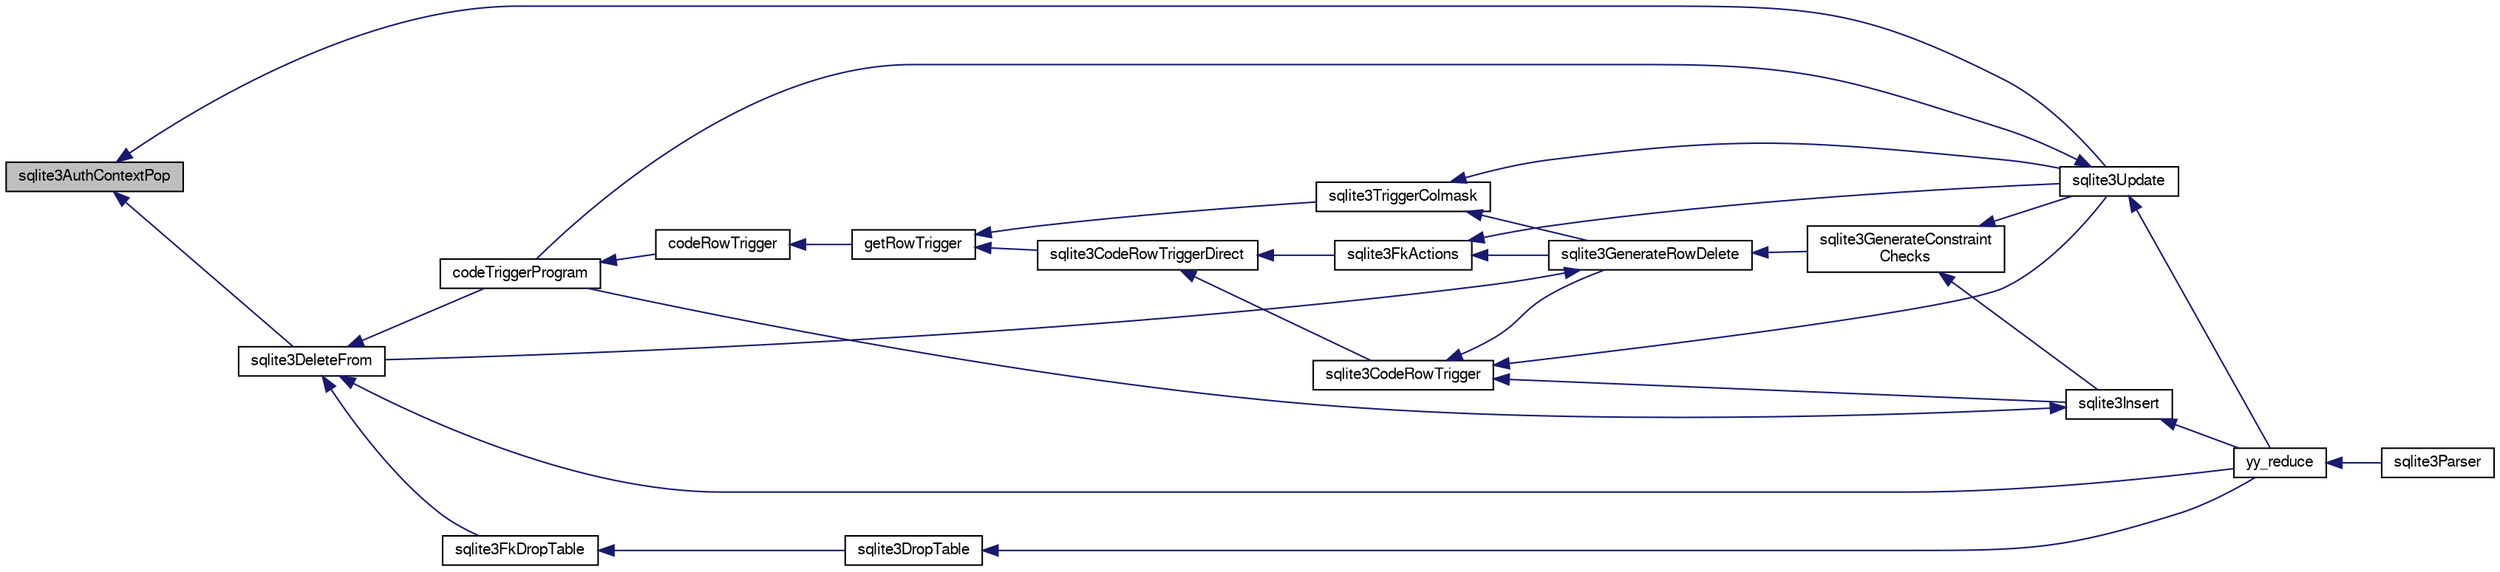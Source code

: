 digraph "sqlite3AuthContextPop"
{
  edge [fontname="FreeSans",fontsize="10",labelfontname="FreeSans",labelfontsize="10"];
  node [fontname="FreeSans",fontsize="10",shape=record];
  rankdir="LR";
  Node424673 [label="sqlite3AuthContextPop",height=0.2,width=0.4,color="black", fillcolor="grey75", style="filled", fontcolor="black"];
  Node424673 -> Node424674 [dir="back",color="midnightblue",fontsize="10",style="solid",fontname="FreeSans"];
  Node424674 [label="sqlite3DeleteFrom",height=0.2,width=0.4,color="black", fillcolor="white", style="filled",URL="$sqlite3_8c.html#ab9b4b45349188b49eabb23f94608a091"];
  Node424674 -> Node424675 [dir="back",color="midnightblue",fontsize="10",style="solid",fontname="FreeSans"];
  Node424675 [label="sqlite3FkDropTable",height=0.2,width=0.4,color="black", fillcolor="white", style="filled",URL="$sqlite3_8c.html#a1218c6fc74e89152ceaa4760e82f5ef9"];
  Node424675 -> Node424676 [dir="back",color="midnightblue",fontsize="10",style="solid",fontname="FreeSans"];
  Node424676 [label="sqlite3DropTable",height=0.2,width=0.4,color="black", fillcolor="white", style="filled",URL="$sqlite3_8c.html#a5534f77364b5568783c0e50db3c9defb"];
  Node424676 -> Node424677 [dir="back",color="midnightblue",fontsize="10",style="solid",fontname="FreeSans"];
  Node424677 [label="yy_reduce",height=0.2,width=0.4,color="black", fillcolor="white", style="filled",URL="$sqlite3_8c.html#a7c419a9b25711c666a9a2449ef377f14"];
  Node424677 -> Node424678 [dir="back",color="midnightblue",fontsize="10",style="solid",fontname="FreeSans"];
  Node424678 [label="sqlite3Parser",height=0.2,width=0.4,color="black", fillcolor="white", style="filled",URL="$sqlite3_8c.html#a0327d71a5fabe0b6a343d78a2602e72a"];
  Node424674 -> Node424679 [dir="back",color="midnightblue",fontsize="10",style="solid",fontname="FreeSans"];
  Node424679 [label="codeTriggerProgram",height=0.2,width=0.4,color="black", fillcolor="white", style="filled",URL="$sqlite3_8c.html#a120801f59d9281d201d2ff4b2606836e"];
  Node424679 -> Node424680 [dir="back",color="midnightblue",fontsize="10",style="solid",fontname="FreeSans"];
  Node424680 [label="codeRowTrigger",height=0.2,width=0.4,color="black", fillcolor="white", style="filled",URL="$sqlite3_8c.html#a463cea5aaaf388b560b206570a0022fc"];
  Node424680 -> Node424681 [dir="back",color="midnightblue",fontsize="10",style="solid",fontname="FreeSans"];
  Node424681 [label="getRowTrigger",height=0.2,width=0.4,color="black", fillcolor="white", style="filled",URL="$sqlite3_8c.html#a69626ef20b540d1a2b19cf56f3f45689"];
  Node424681 -> Node424682 [dir="back",color="midnightblue",fontsize="10",style="solid",fontname="FreeSans"];
  Node424682 [label="sqlite3CodeRowTriggerDirect",height=0.2,width=0.4,color="black", fillcolor="white", style="filled",URL="$sqlite3_8c.html#ad92829f9001bcf89a0299dad5a48acd4"];
  Node424682 -> Node424683 [dir="back",color="midnightblue",fontsize="10",style="solid",fontname="FreeSans"];
  Node424683 [label="sqlite3FkActions",height=0.2,width=0.4,color="black", fillcolor="white", style="filled",URL="$sqlite3_8c.html#a39159bd1623724946c22355ba7f3ef90"];
  Node424683 -> Node424684 [dir="back",color="midnightblue",fontsize="10",style="solid",fontname="FreeSans"];
  Node424684 [label="sqlite3GenerateRowDelete",height=0.2,width=0.4,color="black", fillcolor="white", style="filled",URL="$sqlite3_8c.html#a2c76cbf3027fc18fdbb8cb4cd96b77d9"];
  Node424684 -> Node424674 [dir="back",color="midnightblue",fontsize="10",style="solid",fontname="FreeSans"];
  Node424684 -> Node424685 [dir="back",color="midnightblue",fontsize="10",style="solid",fontname="FreeSans"];
  Node424685 [label="sqlite3GenerateConstraint\lChecks",height=0.2,width=0.4,color="black", fillcolor="white", style="filled",URL="$sqlite3_8c.html#aef639c1e6a0c0a67ca6e7690ad931bd2"];
  Node424685 -> Node424686 [dir="back",color="midnightblue",fontsize="10",style="solid",fontname="FreeSans"];
  Node424686 [label="sqlite3Insert",height=0.2,width=0.4,color="black", fillcolor="white", style="filled",URL="$sqlite3_8c.html#a5b17c9c2000bae6bdff8e6be48d7dc2b"];
  Node424686 -> Node424679 [dir="back",color="midnightblue",fontsize="10",style="solid",fontname="FreeSans"];
  Node424686 -> Node424677 [dir="back",color="midnightblue",fontsize="10",style="solid",fontname="FreeSans"];
  Node424685 -> Node424687 [dir="back",color="midnightblue",fontsize="10",style="solid",fontname="FreeSans"];
  Node424687 [label="sqlite3Update",height=0.2,width=0.4,color="black", fillcolor="white", style="filled",URL="$sqlite3_8c.html#ac5aa67c46e8cc8174566fabe6809fafa"];
  Node424687 -> Node424679 [dir="back",color="midnightblue",fontsize="10",style="solid",fontname="FreeSans"];
  Node424687 -> Node424677 [dir="back",color="midnightblue",fontsize="10",style="solid",fontname="FreeSans"];
  Node424683 -> Node424687 [dir="back",color="midnightblue",fontsize="10",style="solid",fontname="FreeSans"];
  Node424682 -> Node424688 [dir="back",color="midnightblue",fontsize="10",style="solid",fontname="FreeSans"];
  Node424688 [label="sqlite3CodeRowTrigger",height=0.2,width=0.4,color="black", fillcolor="white", style="filled",URL="$sqlite3_8c.html#a37f21393c74de4d01b16761ee9abacd9"];
  Node424688 -> Node424684 [dir="back",color="midnightblue",fontsize="10",style="solid",fontname="FreeSans"];
  Node424688 -> Node424686 [dir="back",color="midnightblue",fontsize="10",style="solid",fontname="FreeSans"];
  Node424688 -> Node424687 [dir="back",color="midnightblue",fontsize="10",style="solid",fontname="FreeSans"];
  Node424681 -> Node424689 [dir="back",color="midnightblue",fontsize="10",style="solid",fontname="FreeSans"];
  Node424689 [label="sqlite3TriggerColmask",height=0.2,width=0.4,color="black", fillcolor="white", style="filled",URL="$sqlite3_8c.html#acace8e99e37ae5e84ea03c65e820c540"];
  Node424689 -> Node424684 [dir="back",color="midnightblue",fontsize="10",style="solid",fontname="FreeSans"];
  Node424689 -> Node424687 [dir="back",color="midnightblue",fontsize="10",style="solid",fontname="FreeSans"];
  Node424674 -> Node424677 [dir="back",color="midnightblue",fontsize="10",style="solid",fontname="FreeSans"];
  Node424673 -> Node424687 [dir="back",color="midnightblue",fontsize="10",style="solid",fontname="FreeSans"];
}
